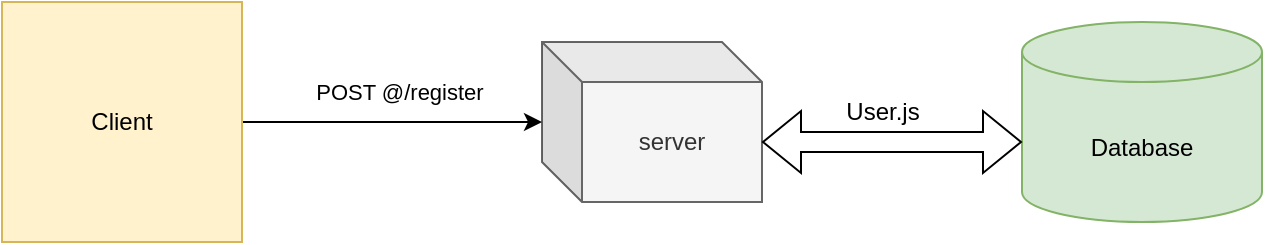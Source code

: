 <mxfile version="20.0.3" type="github">
  <diagram id="C5RBs43oDa-KdzZeNtuy" name="Page-1">
    <mxGraphModel dx="946" dy="589" grid="1" gridSize="10" guides="1" tooltips="1" connect="1" arrows="1" fold="1" page="1" pageScale="1" pageWidth="827" pageHeight="1169" math="0" shadow="0">
      <root>
        <mxCell id="WIyWlLk6GJQsqaUBKTNV-0" />
        <mxCell id="WIyWlLk6GJQsqaUBKTNV-1" parent="WIyWlLk6GJQsqaUBKTNV-0" />
        <mxCell id="N-ZMgvP7OQYQDntjSgQZ-0" value="Database" style="shape=cylinder3;whiteSpace=wrap;html=1;boundedLbl=1;backgroundOutline=1;size=15;fillColor=#d5e8d4;strokeColor=#82b366;" vertex="1" parent="WIyWlLk6GJQsqaUBKTNV-1">
          <mxGeometry x="590" y="240" width="120" height="100" as="geometry" />
        </mxCell>
        <mxCell id="N-ZMgvP7OQYQDntjSgQZ-1" value="server" style="shape=cube;whiteSpace=wrap;html=1;boundedLbl=1;backgroundOutline=1;darkOpacity=0.05;darkOpacity2=0.1;fillColor=#f5f5f5;fontColor=#333333;strokeColor=#666666;" vertex="1" parent="WIyWlLk6GJQsqaUBKTNV-1">
          <mxGeometry x="350" y="250" width="110" height="80" as="geometry" />
        </mxCell>
        <mxCell id="N-ZMgvP7OQYQDntjSgQZ-5" value="User.js" style="text;html=1;align=center;verticalAlign=middle;resizable=0;points=[];autosize=1;strokeColor=none;fillColor=none;" vertex="1" parent="WIyWlLk6GJQsqaUBKTNV-1">
          <mxGeometry x="490" y="270" width="60" height="30" as="geometry" />
        </mxCell>
        <mxCell id="N-ZMgvP7OQYQDntjSgQZ-8" style="edgeStyle=orthogonalEdgeStyle;rounded=0;orthogonalLoop=1;jettySize=auto;html=1;" edge="1" parent="WIyWlLk6GJQsqaUBKTNV-1" source="N-ZMgvP7OQYQDntjSgQZ-6" target="N-ZMgvP7OQYQDntjSgQZ-1">
          <mxGeometry relative="1" as="geometry" />
        </mxCell>
        <mxCell id="N-ZMgvP7OQYQDntjSgQZ-9" value="POST @/register&amp;nbsp;" style="edgeLabel;html=1;align=center;verticalAlign=middle;resizable=0;points=[];" vertex="1" connectable="0" parent="N-ZMgvP7OQYQDntjSgQZ-8">
          <mxGeometry x="0.32" y="3" relative="1" as="geometry">
            <mxPoint x="-19" y="-12" as="offset" />
          </mxGeometry>
        </mxCell>
        <mxCell id="N-ZMgvP7OQYQDntjSgQZ-6" value="Client" style="whiteSpace=wrap;html=1;aspect=fixed;fillColor=#fff2cc;strokeColor=#d6b656;" vertex="1" parent="WIyWlLk6GJQsqaUBKTNV-1">
          <mxGeometry x="80" y="230" width="120" height="120" as="geometry" />
        </mxCell>
        <mxCell id="N-ZMgvP7OQYQDntjSgQZ-10" value="" style="shape=flexArrow;endArrow=classic;startArrow=classic;html=1;rounded=0;" edge="1" parent="WIyWlLk6GJQsqaUBKTNV-1">
          <mxGeometry width="100" height="100" relative="1" as="geometry">
            <mxPoint x="460" y="300" as="sourcePoint" />
            <mxPoint x="590" y="300" as="targetPoint" />
          </mxGeometry>
        </mxCell>
      </root>
    </mxGraphModel>
  </diagram>
</mxfile>
